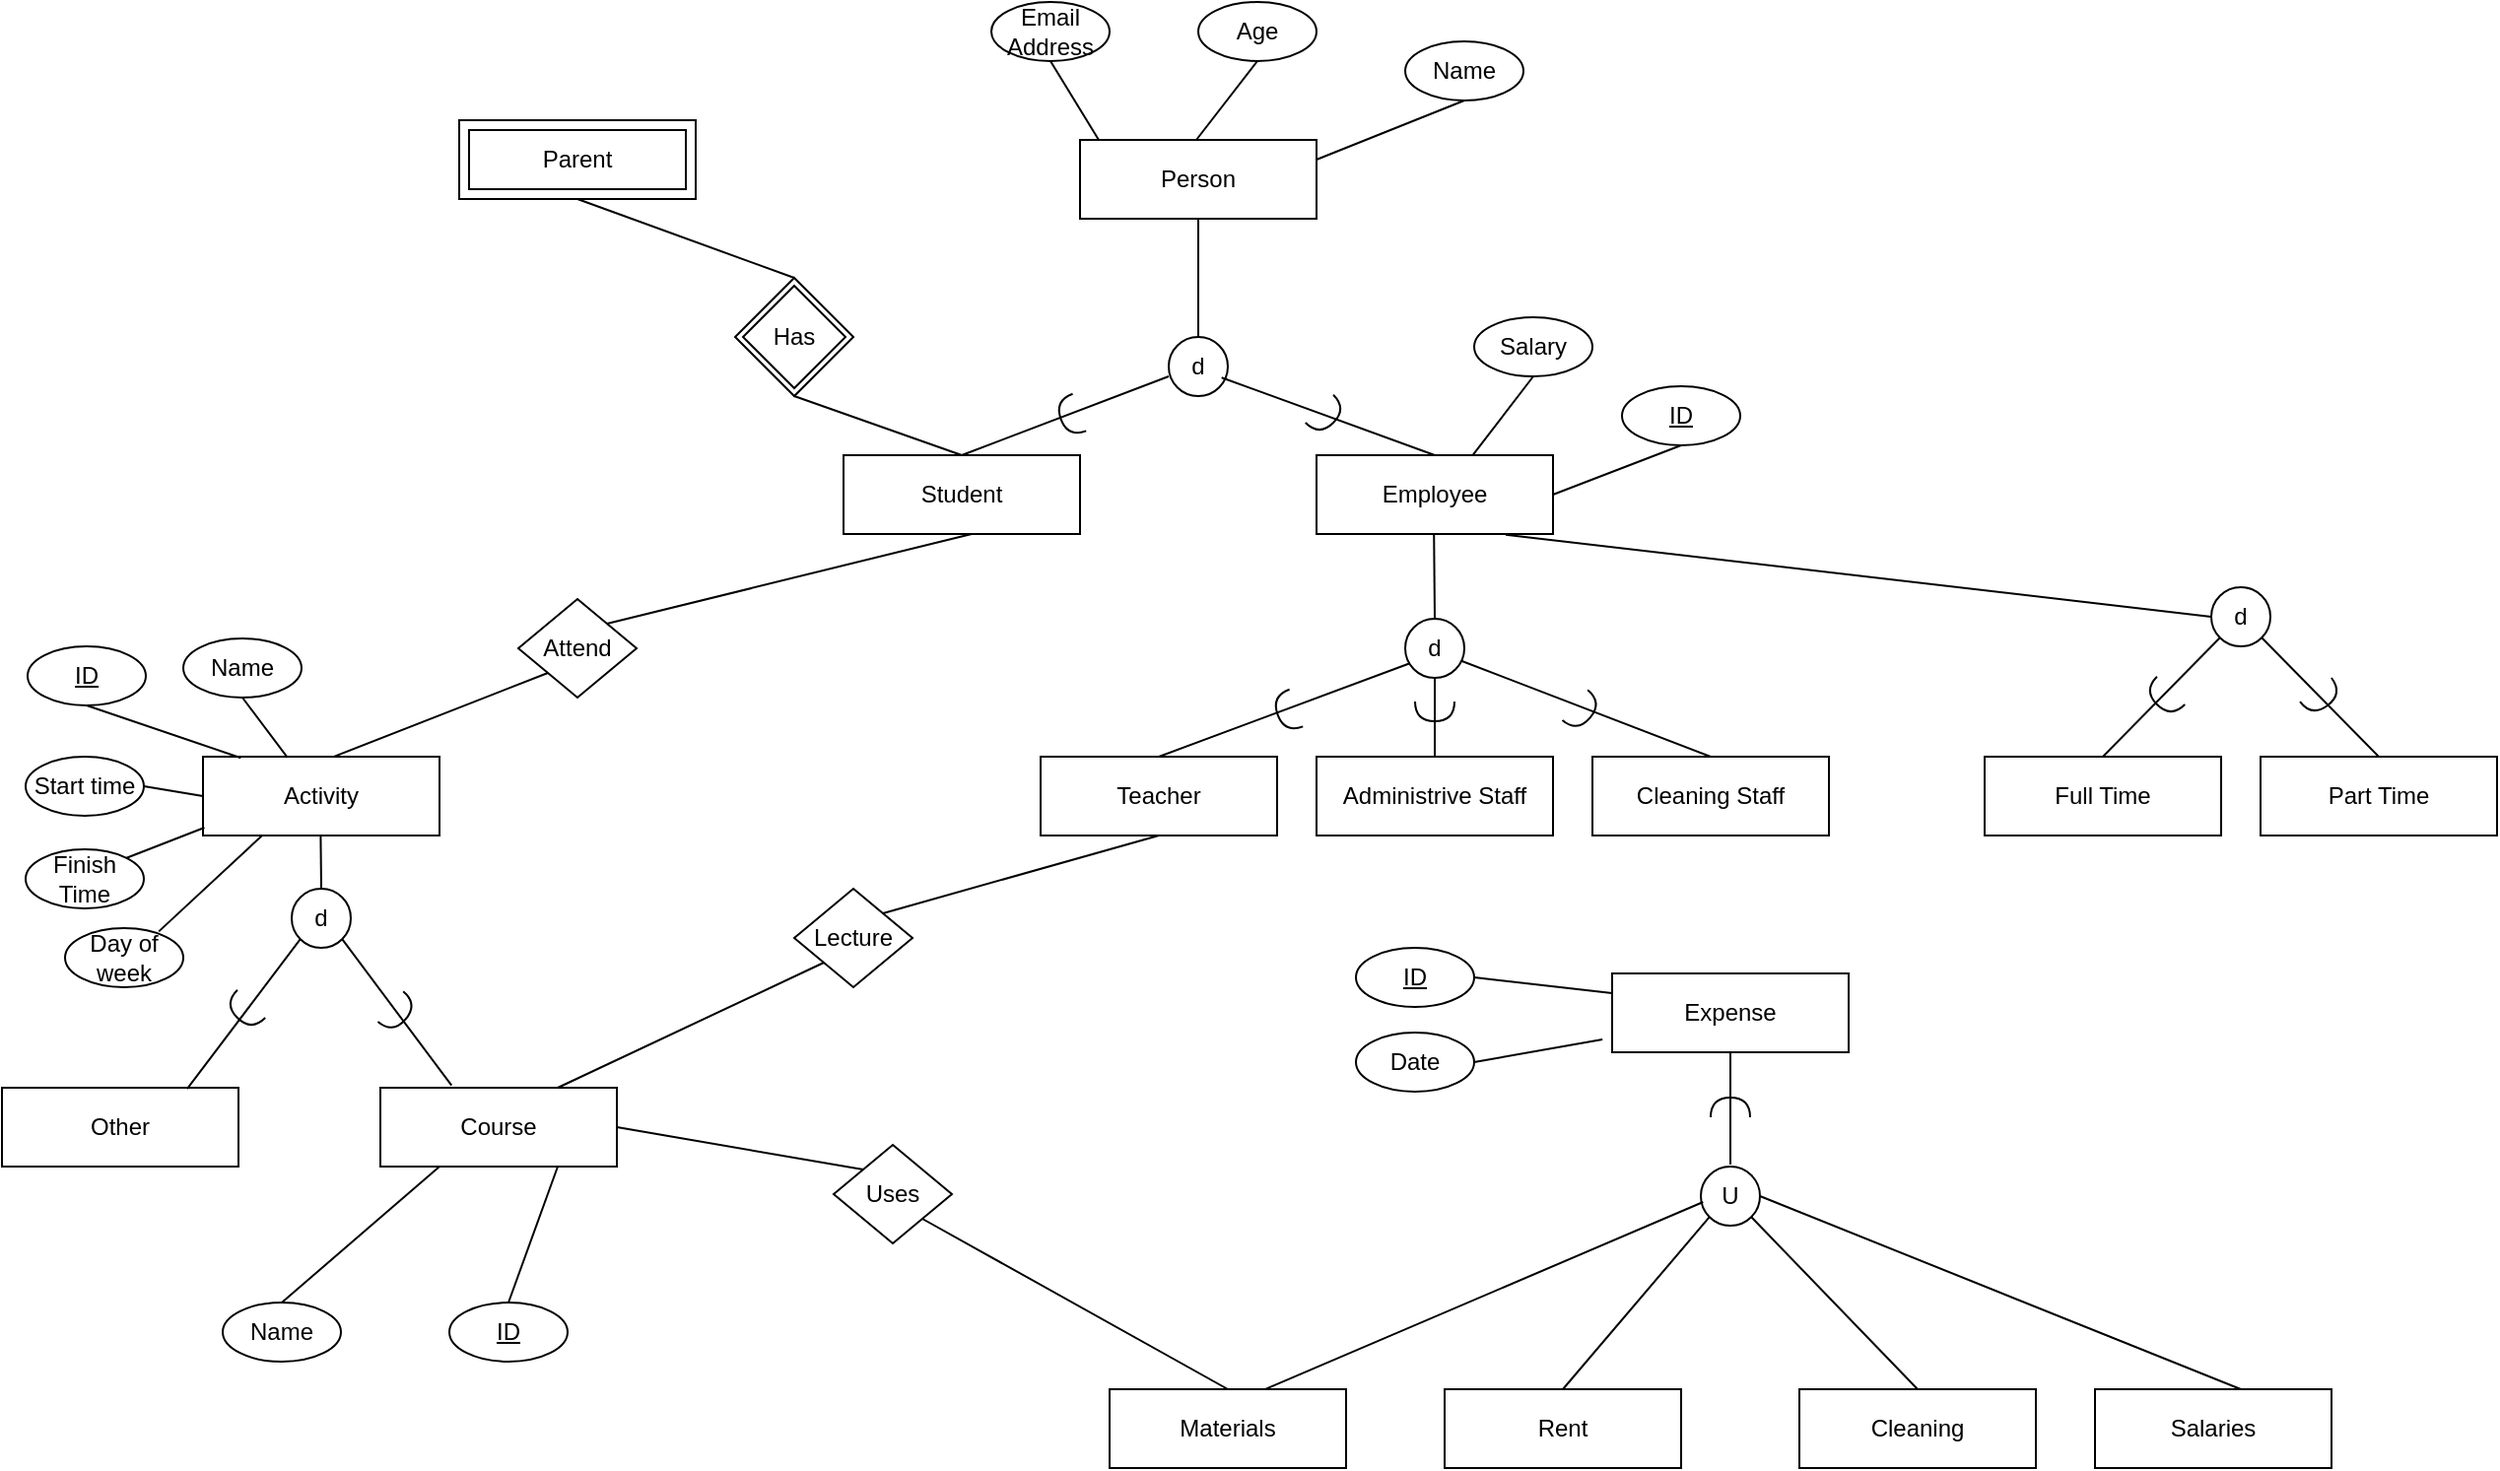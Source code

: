 <mxfile version="22.0.8" type="device">
  <diagram name="Page-1" id="e7e014a7-5840-1c2e-5031-d8a46d1fe8dd">
    <mxGraphModel dx="1512" dy="823" grid="1" gridSize="10" guides="1" tooltips="1" connect="1" arrows="1" fold="1" page="1" pageScale="1" pageWidth="1169" pageHeight="826" background="none" math="0" shadow="0">
      <root>
        <mxCell id="0" />
        <mxCell id="1" parent="0" />
        <mxCell id="-MFiiSWxwE50mNGu5jro-47" value="Person" style="rounded=0;whiteSpace=wrap;html=1;" vertex="1" parent="1">
          <mxGeometry x="565" y="80" width="120" height="40" as="geometry" />
        </mxCell>
        <mxCell id="-MFiiSWxwE50mNGu5jro-48" value="d" style="ellipse;whiteSpace=wrap;html=1;aspect=fixed;" vertex="1" parent="1">
          <mxGeometry x="610" y="180" width="30" height="30" as="geometry" />
        </mxCell>
        <mxCell id="-MFiiSWxwE50mNGu5jro-49" value="" style="endArrow=none;html=1;rounded=0;entryX=0.5;entryY=1;entryDx=0;entryDy=0;exitX=0.5;exitY=0;exitDx=0;exitDy=0;" edge="1" parent="1" source="-MFiiSWxwE50mNGu5jro-48" target="-MFiiSWxwE50mNGu5jro-47">
          <mxGeometry width="50" height="50" relative="1" as="geometry">
            <mxPoint x="625" y="190" as="sourcePoint" />
            <mxPoint x="624.76" y="140" as="targetPoint" />
            <Array as="points" />
          </mxGeometry>
        </mxCell>
        <mxCell id="-MFiiSWxwE50mNGu5jro-50" value="Student" style="rounded=0;whiteSpace=wrap;html=1;" vertex="1" parent="1">
          <mxGeometry x="445" y="240" width="120" height="40" as="geometry" />
        </mxCell>
        <mxCell id="-MFiiSWxwE50mNGu5jro-51" value="" style="shape=requiredInterface;html=1;verticalLabelPosition=bottom;sketch=0;rotation=-200;" vertex="1" parent="1">
          <mxGeometry x="555" y="210" width="10" height="20" as="geometry" />
        </mxCell>
        <mxCell id="-MFiiSWxwE50mNGu5jro-52" value="" style="endArrow=none;html=1;rounded=0;entryX=0.007;entryY=0.7;entryDx=0;entryDy=0;exitX=0.5;exitY=0;exitDx=0;exitDy=0;entryPerimeter=0;" edge="1" parent="1" source="-MFiiSWxwE50mNGu5jro-50">
          <mxGeometry width="50" height="50" relative="1" as="geometry">
            <mxPoint x="454.79" y="249" as="sourcePoint" />
            <mxPoint x="610" y="200" as="targetPoint" />
            <Array as="points" />
          </mxGeometry>
        </mxCell>
        <mxCell id="-MFiiSWxwE50mNGu5jro-53" value="" style="shape=requiredInterface;html=1;verticalLabelPosition=bottom;sketch=0;rotation=45;" vertex="1" parent="1">
          <mxGeometry x="685" y="210" width="10" height="20" as="geometry" />
        </mxCell>
        <mxCell id="-MFiiSWxwE50mNGu5jro-54" value="" style="endArrow=none;html=1;rounded=0;entryX=0.895;entryY=0.688;entryDx=0;entryDy=0;exitX=0.5;exitY=0;exitDx=0;exitDy=0;entryPerimeter=0;" edge="1" parent="1" source="-MFiiSWxwE50mNGu5jro-55" target="-MFiiSWxwE50mNGu5jro-48">
          <mxGeometry width="50" height="50" relative="1" as="geometry">
            <mxPoint x="695" y="180" as="sourcePoint" />
            <mxPoint x="850.21" y="131" as="targetPoint" />
            <Array as="points" />
          </mxGeometry>
        </mxCell>
        <mxCell id="-MFiiSWxwE50mNGu5jro-55" value="Employee" style="rounded=0;whiteSpace=wrap;html=1;" vertex="1" parent="1">
          <mxGeometry x="685" y="240" width="120" height="40" as="geometry" />
        </mxCell>
        <mxCell id="-MFiiSWxwE50mNGu5jro-56" value="Salary" style="ellipse;whiteSpace=wrap;html=1;" vertex="1" parent="1">
          <mxGeometry x="765" y="170" width="60" height="30" as="geometry" />
        </mxCell>
        <mxCell id="-MFiiSWxwE50mNGu5jro-57" value="" style="endArrow=none;html=1;rounded=0;entryX=0.5;entryY=1;entryDx=0;entryDy=0;exitX=0.661;exitY=-0.001;exitDx=0;exitDy=0;exitPerimeter=0;" edge="1" parent="1" source="-MFiiSWxwE50mNGu5jro-55" target="-MFiiSWxwE50mNGu5jro-56">
          <mxGeometry width="50" height="50" relative="1" as="geometry">
            <mxPoint x="895" y="270" as="sourcePoint" />
            <mxPoint x="945" y="220" as="targetPoint" />
          </mxGeometry>
        </mxCell>
        <mxCell id="-MFiiSWxwE50mNGu5jro-58" value="Parent" style="shape=ext;margin=3;double=1;whiteSpace=wrap;html=1;align=center;" vertex="1" parent="1">
          <mxGeometry x="250" y="70" width="120" height="40" as="geometry" />
        </mxCell>
        <mxCell id="-MFiiSWxwE50mNGu5jro-60" value="Has" style="shape=rhombus;double=1;perimeter=rhombusPerimeter;whiteSpace=wrap;html=1;align=center;" vertex="1" parent="1">
          <mxGeometry x="390" y="150" width="60" height="60" as="geometry" />
        </mxCell>
        <mxCell id="-MFiiSWxwE50mNGu5jro-61" value="Attend" style="shape=rhombus;html=1;dashed=0;whiteSpace=wrap;perimeter=rhombusPerimeter;" vertex="1" parent="1">
          <mxGeometry x="280" y="313" width="60" height="50" as="geometry" />
        </mxCell>
        <mxCell id="-MFiiSWxwE50mNGu5jro-62" value="" style="endArrow=none;html=1;rounded=0;entryX=0.5;entryY=1;entryDx=0;entryDy=0;exitX=0.5;exitY=0;exitDx=0;exitDy=0;" edge="1" parent="1" source="-MFiiSWxwE50mNGu5jro-50" target="-MFiiSWxwE50mNGu5jro-60">
          <mxGeometry width="50" height="50" relative="1" as="geometry">
            <mxPoint x="330" y="280" as="sourcePoint" />
            <mxPoint x="380" y="230" as="targetPoint" />
          </mxGeometry>
        </mxCell>
        <mxCell id="-MFiiSWxwE50mNGu5jro-63" value="" style="endArrow=none;html=1;rounded=0;entryX=0.5;entryY=1;entryDx=0;entryDy=0;exitX=0.5;exitY=0;exitDx=0;exitDy=0;" edge="1" parent="1" source="-MFiiSWxwE50mNGu5jro-60" target="-MFiiSWxwE50mNGu5jro-58">
          <mxGeometry width="50" height="50" relative="1" as="geometry">
            <mxPoint x="485" y="160" as="sourcePoint" />
            <mxPoint x="400" y="130" as="targetPoint" />
          </mxGeometry>
        </mxCell>
        <mxCell id="-MFiiSWxwE50mNGu5jro-67" value="Teacher" style="rounded=0;whiteSpace=wrap;html=1;" vertex="1" parent="1">
          <mxGeometry x="545" y="393" width="120" height="40" as="geometry" />
        </mxCell>
        <mxCell id="-MFiiSWxwE50mNGu5jro-68" value="Administrive Staff" style="rounded=0;whiteSpace=wrap;html=1;" vertex="1" parent="1">
          <mxGeometry x="685" y="393" width="120" height="40" as="geometry" />
        </mxCell>
        <mxCell id="-MFiiSWxwE50mNGu5jro-69" value="Cleaning Staff" style="rounded=0;whiteSpace=wrap;html=1;" vertex="1" parent="1">
          <mxGeometry x="825" y="393" width="120" height="40" as="geometry" />
        </mxCell>
        <mxCell id="-MFiiSWxwE50mNGu5jro-72" value="&lt;u&gt;ID&lt;/u&gt;" style="ellipse;whiteSpace=wrap;html=1;" vertex="1" parent="1">
          <mxGeometry x="840" y="205" width="60" height="30" as="geometry" />
        </mxCell>
        <mxCell id="-MFiiSWxwE50mNGu5jro-73" value="" style="endArrow=none;html=1;rounded=0;entryX=0.5;entryY=1;entryDx=0;entryDy=0;exitX=1;exitY=0.5;exitDx=0;exitDy=0;" edge="1" parent="1" source="-MFiiSWxwE50mNGu5jro-55" target="-MFiiSWxwE50mNGu5jro-72">
          <mxGeometry width="50" height="50" relative="1" as="geometry">
            <mxPoint x="774" y="250" as="sourcePoint" />
            <mxPoint x="805" y="210" as="targetPoint" />
          </mxGeometry>
        </mxCell>
        <mxCell id="-MFiiSWxwE50mNGu5jro-74" value="d" style="ellipse;whiteSpace=wrap;html=1;aspect=fixed;" vertex="1" parent="1">
          <mxGeometry x="730" y="323" width="30" height="30" as="geometry" />
        </mxCell>
        <mxCell id="-MFiiSWxwE50mNGu5jro-75" value="" style="endArrow=none;html=1;rounded=0;entryX=0.5;entryY=1;entryDx=0;entryDy=0;exitX=0.5;exitY=0;exitDx=0;exitDy=0;" edge="1" parent="1" source="-MFiiSWxwE50mNGu5jro-74">
          <mxGeometry width="50" height="50" relative="1" as="geometry">
            <mxPoint x="744.6" y="340" as="sourcePoint" />
            <mxPoint x="744.6" y="280" as="targetPoint" />
            <Array as="points" />
          </mxGeometry>
        </mxCell>
        <mxCell id="-MFiiSWxwE50mNGu5jro-76" value="" style="endArrow=none;html=1;rounded=0;entryX=0.5;entryY=0;entryDx=0;entryDy=0;exitX=0.067;exitY=0.759;exitDx=0;exitDy=0;exitPerimeter=0;" edge="1" parent="1" source="-MFiiSWxwE50mNGu5jro-74" target="-MFiiSWxwE50mNGu5jro-67">
          <mxGeometry width="50" height="50" relative="1" as="geometry">
            <mxPoint x="755" y="333" as="sourcePoint" />
            <mxPoint x="754.6" y="290" as="targetPoint" />
            <Array as="points" />
          </mxGeometry>
        </mxCell>
        <mxCell id="-MFiiSWxwE50mNGu5jro-77" value="" style="endArrow=none;html=1;rounded=0;entryX=0.5;entryY=1;entryDx=0;entryDy=0;exitX=0.5;exitY=0;exitDx=0;exitDy=0;" edge="1" parent="1" source="-MFiiSWxwE50mNGu5jro-68" target="-MFiiSWxwE50mNGu5jro-74">
          <mxGeometry width="50" height="50" relative="1" as="geometry">
            <mxPoint x="765" y="343" as="sourcePoint" />
            <mxPoint x="764.6" y="300" as="targetPoint" />
            <Array as="points" />
          </mxGeometry>
        </mxCell>
        <mxCell id="-MFiiSWxwE50mNGu5jro-78" value="" style="endArrow=none;html=1;rounded=0;entryX=0.95;entryY=0.712;entryDx=0;entryDy=0;exitX=0.5;exitY=0;exitDx=0;exitDy=0;entryPerimeter=0;" edge="1" parent="1" source="-MFiiSWxwE50mNGu5jro-69" target="-MFiiSWxwE50mNGu5jro-74">
          <mxGeometry width="50" height="50" relative="1" as="geometry">
            <mxPoint x="742" y="356" as="sourcePoint" />
            <mxPoint x="615" y="403" as="targetPoint" />
            <Array as="points" />
          </mxGeometry>
        </mxCell>
        <mxCell id="-MFiiSWxwE50mNGu5jro-79" value="" style="endArrow=none;html=1;rounded=0;entryX=0.8;entryY=1.008;entryDx=0;entryDy=0;entryPerimeter=0;exitX=0;exitY=0.5;exitDx=0;exitDy=0;" edge="1" parent="1" source="-MFiiSWxwE50mNGu5jro-82" target="-MFiiSWxwE50mNGu5jro-55">
          <mxGeometry width="50" height="50" relative="1" as="geometry">
            <mxPoint x="1030" y="320" as="sourcePoint" />
            <mxPoint x="754.6" y="290" as="targetPoint" />
            <Array as="points" />
          </mxGeometry>
        </mxCell>
        <mxCell id="-MFiiSWxwE50mNGu5jro-82" value="d" style="ellipse;whiteSpace=wrap;html=1;aspect=fixed;" vertex="1" parent="1">
          <mxGeometry x="1139" y="307" width="30" height="30" as="geometry" />
        </mxCell>
        <mxCell id="-MFiiSWxwE50mNGu5jro-83" value="Full Time" style="rounded=0;whiteSpace=wrap;html=1;" vertex="1" parent="1">
          <mxGeometry x="1024" y="393" width="120" height="40" as="geometry" />
        </mxCell>
        <mxCell id="-MFiiSWxwE50mNGu5jro-84" value="Part Time" style="rounded=0;whiteSpace=wrap;html=1;" vertex="1" parent="1">
          <mxGeometry x="1164" y="393" width="120" height="40" as="geometry" />
        </mxCell>
        <mxCell id="-MFiiSWxwE50mNGu5jro-85" value="" style="endArrow=none;html=1;rounded=0;entryX=0.5;entryY=0;entryDx=0;entryDy=0;exitX=0;exitY=1;exitDx=0;exitDy=0;" edge="1" parent="1" source="-MFiiSWxwE50mNGu5jro-82" target="-MFiiSWxwE50mNGu5jro-83">
          <mxGeometry width="50" height="50" relative="1" as="geometry">
            <mxPoint x="1139" y="337" as="sourcePoint" />
            <mxPoint x="1012" y="384" as="targetPoint" />
            <Array as="points" />
          </mxGeometry>
        </mxCell>
        <mxCell id="-MFiiSWxwE50mNGu5jro-86" value="" style="endArrow=none;html=1;rounded=0;entryX=1;entryY=1;entryDx=0;entryDy=0;exitX=0.5;exitY=0;exitDx=0;exitDy=0;" edge="1" parent="1" source="-MFiiSWxwE50mNGu5jro-84" target="-MFiiSWxwE50mNGu5jro-82">
          <mxGeometry width="50" height="50" relative="1" as="geometry">
            <mxPoint x="1153" y="343" as="sourcePoint" />
            <mxPoint x="1094" y="403" as="targetPoint" />
            <Array as="points" />
          </mxGeometry>
        </mxCell>
        <mxCell id="-MFiiSWxwE50mNGu5jro-87" value="" style="shape=requiredInterface;html=1;verticalLabelPosition=bottom;sketch=0;rotation=-200;" vertex="1" parent="1">
          <mxGeometry x="665" y="360" width="10" height="20" as="geometry" />
        </mxCell>
        <mxCell id="-MFiiSWxwE50mNGu5jro-88" value="" style="shape=requiredInterface;html=1;verticalLabelPosition=bottom;sketch=0;rotation=90;" vertex="1" parent="1">
          <mxGeometry x="740" y="360" width="10" height="20" as="geometry" />
        </mxCell>
        <mxCell id="-MFiiSWxwE50mNGu5jro-89" value="" style="shape=requiredInterface;html=1;verticalLabelPosition=bottom;sketch=0;rotation=40;" vertex="1" parent="1">
          <mxGeometry x="815" y="360" width="10" height="20" as="geometry" />
        </mxCell>
        <mxCell id="-MFiiSWxwE50mNGu5jro-92" value="" style="shape=requiredInterface;html=1;verticalLabelPosition=bottom;sketch=0;rotation=135;" vertex="1" parent="1">
          <mxGeometry x="1110" y="353" width="10" height="20" as="geometry" />
        </mxCell>
        <mxCell id="-MFiiSWxwE50mNGu5jro-93" value="" style="shape=requiredInterface;html=1;verticalLabelPosition=bottom;sketch=0;rotation=53;" vertex="1" parent="1">
          <mxGeometry x="1190" y="353" width="10" height="20" as="geometry" />
        </mxCell>
        <mxCell id="-MFiiSWxwE50mNGu5jro-97" value="Course" style="rounded=0;whiteSpace=wrap;html=1;" vertex="1" parent="1">
          <mxGeometry x="210" y="561" width="120" height="40" as="geometry" />
        </mxCell>
        <mxCell id="-MFiiSWxwE50mNGu5jro-99" value="Lecture" style="shape=rhombus;html=1;dashed=0;whiteSpace=wrap;perimeter=rhombusPerimeter;" vertex="1" parent="1">
          <mxGeometry x="420" y="460" width="60" height="50" as="geometry" />
        </mxCell>
        <mxCell id="-MFiiSWxwE50mNGu5jro-100" value="" style="endArrow=none;html=1;rounded=0;exitX=1;exitY=0;exitDx=0;exitDy=0;" edge="1" parent="1" source="-MFiiSWxwE50mNGu5jro-61">
          <mxGeometry width="50" height="50" relative="1" as="geometry">
            <mxPoint x="460" y="330" as="sourcePoint" />
            <mxPoint x="510" y="280" as="targetPoint" />
          </mxGeometry>
        </mxCell>
        <mxCell id="-MFiiSWxwE50mNGu5jro-101" value="" style="endArrow=none;html=1;rounded=0;exitX=0.541;exitY=0.014;exitDx=0;exitDy=0;entryX=0;entryY=1;entryDx=0;entryDy=0;exitPerimeter=0;" edge="1" parent="1" source="-MFiiSWxwE50mNGu5jro-105" target="-MFiiSWxwE50mNGu5jro-61">
          <mxGeometry width="50" height="50" relative="1" as="geometry">
            <mxPoint x="310" y="485" as="sourcePoint" />
            <mxPoint x="405" y="392" as="targetPoint" />
          </mxGeometry>
        </mxCell>
        <mxCell id="-MFiiSWxwE50mNGu5jro-102" value="" style="endArrow=none;html=1;rounded=0;exitX=1;exitY=0;exitDx=0;exitDy=0;" edge="1" parent="1" source="-MFiiSWxwE50mNGu5jro-99">
          <mxGeometry width="50" height="50" relative="1" as="geometry">
            <mxPoint x="510" y="526" as="sourcePoint" />
            <mxPoint x="605" y="433" as="targetPoint" />
          </mxGeometry>
        </mxCell>
        <mxCell id="-MFiiSWxwE50mNGu5jro-104" value="" style="endArrow=none;html=1;rounded=0;exitX=0.75;exitY=0;exitDx=0;exitDy=0;entryX=0;entryY=1;entryDx=0;entryDy=0;" edge="1" parent="1" source="-MFiiSWxwE50mNGu5jro-97" target="-MFiiSWxwE50mNGu5jro-99">
          <mxGeometry width="50" height="50" relative="1" as="geometry">
            <mxPoint x="330" y="540" as="sourcePoint" />
            <mxPoint x="470" y="500" as="targetPoint" />
          </mxGeometry>
        </mxCell>
        <mxCell id="-MFiiSWxwE50mNGu5jro-105" value="Activity" style="rounded=0;whiteSpace=wrap;html=1;" vertex="1" parent="1">
          <mxGeometry x="120" y="393" width="120" height="40" as="geometry" />
        </mxCell>
        <mxCell id="-MFiiSWxwE50mNGu5jro-106" value="Other" style="rounded=0;whiteSpace=wrap;html=1;" vertex="1" parent="1">
          <mxGeometry x="18" y="561" width="120" height="40" as="geometry" />
        </mxCell>
        <mxCell id="-MFiiSWxwE50mNGu5jro-107" value="d" style="ellipse;whiteSpace=wrap;html=1;aspect=fixed;" vertex="1" parent="1">
          <mxGeometry x="165" y="460" width="30" height="30" as="geometry" />
        </mxCell>
        <mxCell id="-MFiiSWxwE50mNGu5jro-108" value="" style="endArrow=none;html=1;rounded=0;entryX=0.5;entryY=1;entryDx=0;entryDy=0;" edge="1" parent="1">
          <mxGeometry width="50" height="50" relative="1" as="geometry">
            <mxPoint x="180" y="460" as="sourcePoint" />
            <mxPoint x="179.7" y="433" as="targetPoint" />
            <Array as="points" />
          </mxGeometry>
        </mxCell>
        <mxCell id="-MFiiSWxwE50mNGu5jro-109" value="" style="endArrow=none;html=1;rounded=0;entryX=0.783;entryY=0.015;entryDx=0;entryDy=0;exitX=0;exitY=1;exitDx=0;exitDy=0;entryPerimeter=0;" edge="1" parent="1" source="-MFiiSWxwE50mNGu5jro-107" target="-MFiiSWxwE50mNGu5jro-106">
          <mxGeometry width="50" height="50" relative="1" as="geometry">
            <mxPoint x="165" y="473" as="sourcePoint" />
            <mxPoint x="38" y="520" as="targetPoint" />
            <Array as="points" />
          </mxGeometry>
        </mxCell>
        <mxCell id="-MFiiSWxwE50mNGu5jro-110" value="" style="shape=requiredInterface;html=1;verticalLabelPosition=bottom;sketch=0;rotation=135;" vertex="1" parent="1">
          <mxGeometry x="136" y="512" width="10" height="20" as="geometry" />
        </mxCell>
        <mxCell id="-MFiiSWxwE50mNGu5jro-111" value="" style="endArrow=none;html=1;rounded=0;entryX=1;entryY=1;entryDx=0;entryDy=0;exitX=0.301;exitY=-0.029;exitDx=0;exitDy=0;exitPerimeter=0;" edge="1" parent="1" source="-MFiiSWxwE50mNGu5jro-97" target="-MFiiSWxwE50mNGu5jro-107">
          <mxGeometry width="50" height="50" relative="1" as="geometry">
            <mxPoint x="321" y="524.5" as="sourcePoint" />
            <mxPoint x="195" y="475.5" as="targetPoint" />
            <Array as="points" />
          </mxGeometry>
        </mxCell>
        <mxCell id="-MFiiSWxwE50mNGu5jro-112" value="" style="shape=requiredInterface;html=1;verticalLabelPosition=bottom;sketch=0;rotation=40;" vertex="1" parent="1">
          <mxGeometry x="214" y="513" width="10" height="20" as="geometry" />
        </mxCell>
        <mxCell id="-MFiiSWxwE50mNGu5jro-114" value="&lt;u&gt;ID&lt;/u&gt;" style="ellipse;whiteSpace=wrap;html=1;" vertex="1" parent="1">
          <mxGeometry x="31" y="337" width="60" height="30" as="geometry" />
        </mxCell>
        <mxCell id="-MFiiSWxwE50mNGu5jro-115" value="" style="endArrow=none;html=1;rounded=0;entryX=0.5;entryY=1;entryDx=0;entryDy=0;exitX=0.16;exitY=0.015;exitDx=0;exitDy=0;exitPerimeter=0;" edge="1" parent="1" target="-MFiiSWxwE50mNGu5jro-114" source="-MFiiSWxwE50mNGu5jro-105">
          <mxGeometry width="50" height="50" relative="1" as="geometry">
            <mxPoint x="30" y="407" as="sourcePoint" />
            <mxPoint x="211" y="387" as="targetPoint" />
          </mxGeometry>
        </mxCell>
        <mxCell id="-MFiiSWxwE50mNGu5jro-116" value="Name" style="ellipse;whiteSpace=wrap;html=1;" vertex="1" parent="1">
          <mxGeometry x="110" y="333" width="60" height="30" as="geometry" />
        </mxCell>
        <mxCell id="-MFiiSWxwE50mNGu5jro-117" value="" style="endArrow=none;html=1;rounded=0;entryX=0.5;entryY=1;entryDx=0;entryDy=0;exitX=0.357;exitY=0.01;exitDx=0;exitDy=0;exitPerimeter=0;" edge="1" parent="1" source="-MFiiSWxwE50mNGu5jro-105" target="-MFiiSWxwE50mNGu5jro-116">
          <mxGeometry width="50" height="50" relative="1" as="geometry">
            <mxPoint x="149" y="402" as="sourcePoint" />
            <mxPoint x="71" y="377" as="targetPoint" />
          </mxGeometry>
        </mxCell>
        <mxCell id="-MFiiSWxwE50mNGu5jro-118" value="Start time" style="ellipse;whiteSpace=wrap;html=1;" vertex="1" parent="1">
          <mxGeometry x="30" y="393" width="60" height="30" as="geometry" />
        </mxCell>
        <mxCell id="-MFiiSWxwE50mNGu5jro-119" value="" style="endArrow=none;html=1;rounded=0;entryX=1;entryY=0.5;entryDx=0;entryDy=0;exitX=0;exitY=0.5;exitDx=0;exitDy=0;" edge="1" parent="1" source="-MFiiSWxwE50mNGu5jro-105" target="-MFiiSWxwE50mNGu5jro-118">
          <mxGeometry width="50" height="50" relative="1" as="geometry">
            <mxPoint x="149" y="404" as="sourcePoint" />
            <mxPoint x="71" y="377" as="targetPoint" />
          </mxGeometry>
        </mxCell>
        <mxCell id="-MFiiSWxwE50mNGu5jro-120" value="Finish Time" style="ellipse;whiteSpace=wrap;html=1;" vertex="1" parent="1">
          <mxGeometry x="30" y="440" width="60" height="30" as="geometry" />
        </mxCell>
        <mxCell id="-MFiiSWxwE50mNGu5jro-121" value="" style="endArrow=none;html=1;rounded=0;entryX=1;entryY=0;entryDx=0;entryDy=0;exitX=0.006;exitY=0.9;exitDx=0;exitDy=0;exitPerimeter=0;" edge="1" parent="1" source="-MFiiSWxwE50mNGu5jro-105" target="-MFiiSWxwE50mNGu5jro-120">
          <mxGeometry width="50" height="50" relative="1" as="geometry">
            <mxPoint x="130" y="423" as="sourcePoint" />
            <mxPoint x="100" y="418" as="targetPoint" />
          </mxGeometry>
        </mxCell>
        <mxCell id="-MFiiSWxwE50mNGu5jro-124" value="Day of week" style="ellipse;whiteSpace=wrap;html=1;" vertex="1" parent="1">
          <mxGeometry x="50" y="480" width="60" height="30" as="geometry" />
        </mxCell>
        <mxCell id="-MFiiSWxwE50mNGu5jro-125" value="" style="endArrow=none;html=1;rounded=0;entryX=0.793;entryY=0.056;entryDx=0;entryDy=0;exitX=0.25;exitY=1;exitDx=0;exitDy=0;entryPerimeter=0;" edge="1" parent="1" source="-MFiiSWxwE50mNGu5jro-105" target="-MFiiSWxwE50mNGu5jro-124">
          <mxGeometry width="50" height="50" relative="1" as="geometry">
            <mxPoint x="131" y="439" as="sourcePoint" />
            <mxPoint x="91" y="455" as="targetPoint" />
          </mxGeometry>
        </mxCell>
        <mxCell id="-MFiiSWxwE50mNGu5jro-126" value="Age" style="ellipse;whiteSpace=wrap;html=1;" vertex="1" parent="1">
          <mxGeometry x="625" y="10" width="60" height="30" as="geometry" />
        </mxCell>
        <mxCell id="-MFiiSWxwE50mNGu5jro-127" value="" style="endArrow=none;html=1;rounded=0;entryX=0.5;entryY=1;entryDx=0;entryDy=0;exitX=0.661;exitY=-0.001;exitDx=0;exitDy=0;exitPerimeter=0;" edge="1" parent="1" target="-MFiiSWxwE50mNGu5jro-126">
          <mxGeometry width="50" height="50" relative="1" as="geometry">
            <mxPoint x="624" y="80" as="sourcePoint" />
            <mxPoint x="805" y="60" as="targetPoint" />
          </mxGeometry>
        </mxCell>
        <mxCell id="-MFiiSWxwE50mNGu5jro-128" value="Email Address" style="ellipse;whiteSpace=wrap;html=1;" vertex="1" parent="1">
          <mxGeometry x="520" y="10" width="60" height="30" as="geometry" />
        </mxCell>
        <mxCell id="-MFiiSWxwE50mNGu5jro-129" value="" style="endArrow=none;html=1;rounded=0;entryX=0.5;entryY=1;entryDx=0;entryDy=0;exitX=0.661;exitY=-0.001;exitDx=0;exitDy=0;exitPerimeter=0;" edge="1" parent="1" target="-MFiiSWxwE50mNGu5jro-128">
          <mxGeometry width="50" height="50" relative="1" as="geometry">
            <mxPoint x="574.5" y="80" as="sourcePoint" />
            <mxPoint x="755.5" y="60" as="targetPoint" />
          </mxGeometry>
        </mxCell>
        <mxCell id="-MFiiSWxwE50mNGu5jro-130" value="Name" style="ellipse;whiteSpace=wrap;html=1;" vertex="1" parent="1">
          <mxGeometry x="130" y="670" width="60" height="30" as="geometry" />
        </mxCell>
        <mxCell id="-MFiiSWxwE50mNGu5jro-131" value="" style="endArrow=none;html=1;rounded=0;exitX=0.25;exitY=1;exitDx=0;exitDy=0;entryX=0.5;entryY=0;entryDx=0;entryDy=0;" edge="1" parent="1" source="-MFiiSWxwE50mNGu5jro-97" target="-MFiiSWxwE50mNGu5jro-130">
          <mxGeometry width="50" height="50" relative="1" as="geometry">
            <mxPoint x="130" y="423" as="sourcePoint" />
            <mxPoint x="190" y="660" as="targetPoint" />
          </mxGeometry>
        </mxCell>
        <mxCell id="-MFiiSWxwE50mNGu5jro-134" value="&lt;u&gt;ID&lt;/u&gt;" style="ellipse;whiteSpace=wrap;html=1;" vertex="1" parent="1">
          <mxGeometry x="245" y="670" width="60" height="30" as="geometry" />
        </mxCell>
        <mxCell id="-MFiiSWxwE50mNGu5jro-135" value="" style="endArrow=none;html=1;rounded=0;entryX=0.5;entryY=0;entryDx=0;entryDy=0;exitX=0.75;exitY=1;exitDx=0;exitDy=0;" edge="1" parent="1" target="-MFiiSWxwE50mNGu5jro-134" source="-MFiiSWxwE50mNGu5jro-97">
          <mxGeometry width="50" height="50" relative="1" as="geometry">
            <mxPoint x="474" y="713.5" as="sourcePoint" />
            <mxPoint x="546" y="706.5" as="targetPoint" />
          </mxGeometry>
        </mxCell>
        <mxCell id="-MFiiSWxwE50mNGu5jro-136" value="Materials" style="rounded=0;whiteSpace=wrap;html=1;" vertex="1" parent="1">
          <mxGeometry x="580" y="714" width="120" height="40" as="geometry" />
        </mxCell>
        <mxCell id="-MFiiSWxwE50mNGu5jro-137" value="Uses" style="shape=rhombus;html=1;dashed=0;whiteSpace=wrap;perimeter=rhombusPerimeter;" vertex="1" parent="1">
          <mxGeometry x="440" y="590" width="60" height="50" as="geometry" />
        </mxCell>
        <mxCell id="-MFiiSWxwE50mNGu5jro-138" value="" style="endArrow=none;html=1;rounded=0;exitX=1;exitY=1;exitDx=0;exitDy=0;entryX=0.5;entryY=0;entryDx=0;entryDy=0;" edge="1" parent="1" source="-MFiiSWxwE50mNGu5jro-137" target="-MFiiSWxwE50mNGu5jro-136">
          <mxGeometry width="50" height="50" relative="1" as="geometry">
            <mxPoint x="590" y="643" as="sourcePoint" />
            <mxPoint x="685" y="550" as="targetPoint" />
          </mxGeometry>
        </mxCell>
        <mxCell id="-MFiiSWxwE50mNGu5jro-139" value="" style="endArrow=none;html=1;rounded=0;exitX=1;exitY=0.5;exitDx=0;exitDy=0;entryX=0;entryY=0;entryDx=0;entryDy=0;" edge="1" parent="1" target="-MFiiSWxwE50mNGu5jro-137" source="-MFiiSWxwE50mNGu5jro-97">
          <mxGeometry width="50" height="50" relative="1" as="geometry">
            <mxPoint x="380" y="678" as="sourcePoint" />
            <mxPoint x="470" y="610" as="targetPoint" />
          </mxGeometry>
        </mxCell>
        <mxCell id="-MFiiSWxwE50mNGu5jro-140" value="Expense" style="rounded=0;whiteSpace=wrap;html=1;" vertex="1" parent="1">
          <mxGeometry x="835" y="503" width="120" height="40" as="geometry" />
        </mxCell>
        <mxCell id="-MFiiSWxwE50mNGu5jro-141" value="Name" style="ellipse;whiteSpace=wrap;html=1;" vertex="1" parent="1">
          <mxGeometry x="730" y="30" width="60" height="30" as="geometry" />
        </mxCell>
        <mxCell id="-MFiiSWxwE50mNGu5jro-142" value="" style="endArrow=none;html=1;rounded=0;entryX=0.5;entryY=1;entryDx=0;entryDy=0;exitX=1;exitY=0.25;exitDx=0;exitDy=0;" edge="1" parent="1" source="-MFiiSWxwE50mNGu5jro-47" target="-MFiiSWxwE50mNGu5jro-141">
          <mxGeometry width="50" height="50" relative="1" as="geometry">
            <mxPoint x="634" y="90" as="sourcePoint" />
            <mxPoint x="665" y="50" as="targetPoint" />
          </mxGeometry>
        </mxCell>
        <mxCell id="-MFiiSWxwE50mNGu5jro-143" value="Rent" style="rounded=0;whiteSpace=wrap;html=1;" vertex="1" parent="1">
          <mxGeometry x="750" y="714" width="120" height="40" as="geometry" />
        </mxCell>
        <mxCell id="-MFiiSWxwE50mNGu5jro-144" value="Cleaning" style="rounded=0;whiteSpace=wrap;html=1;" vertex="1" parent="1">
          <mxGeometry x="930" y="714" width="120" height="40" as="geometry" />
        </mxCell>
        <mxCell id="-MFiiSWxwE50mNGu5jro-145" value="U" style="ellipse;whiteSpace=wrap;html=1;aspect=fixed;" vertex="1" parent="1">
          <mxGeometry x="880" y="601" width="30" height="30" as="geometry" />
        </mxCell>
        <mxCell id="-MFiiSWxwE50mNGu5jro-147" value="" style="endArrow=none;html=1;rounded=0;entryX=0;entryY=1;entryDx=0;entryDy=0;exitX=0.5;exitY=0;exitDx=0;exitDy=0;" edge="1" parent="1" source="-MFiiSWxwE50mNGu5jro-143" target="-MFiiSWxwE50mNGu5jro-145">
          <mxGeometry width="50" height="50" relative="1" as="geometry">
            <mxPoint x="810" y="710" as="sourcePoint" />
            <mxPoint x="865" y="640" as="targetPoint" />
          </mxGeometry>
        </mxCell>
        <mxCell id="-MFiiSWxwE50mNGu5jro-148" value="" style="endArrow=none;html=1;rounded=0;entryX=0.5;entryY=0;entryDx=0;entryDy=0;exitX=1;exitY=1;exitDx=0;exitDy=0;" edge="1" parent="1" source="-MFiiSWxwE50mNGu5jro-145" target="-MFiiSWxwE50mNGu5jro-144">
          <mxGeometry width="50" height="50" relative="1" as="geometry">
            <mxPoint x="960" y="639" as="sourcePoint" />
            <mxPoint x="1040" y="590" as="targetPoint" />
          </mxGeometry>
        </mxCell>
        <mxCell id="-MFiiSWxwE50mNGu5jro-149" value="" style="endArrow=none;html=1;rounded=0;entryX=0.5;entryY=1;entryDx=0;entryDy=0;" edge="1" parent="1" target="-MFiiSWxwE50mNGu5jro-140">
          <mxGeometry width="50" height="50" relative="1" as="geometry">
            <mxPoint x="895" y="600" as="sourcePoint" />
            <mxPoint x="898" y="543" as="targetPoint" />
            <Array as="points" />
          </mxGeometry>
        </mxCell>
        <mxCell id="-MFiiSWxwE50mNGu5jro-150" value="" style="shape=requiredInterface;html=1;verticalLabelPosition=bottom;sketch=0;rotation=-90;" vertex="1" parent="1">
          <mxGeometry x="890" y="561" width="10" height="20" as="geometry" />
        </mxCell>
        <mxCell id="-MFiiSWxwE50mNGu5jro-151" value="" style="endArrow=none;html=1;rounded=0;exitX=0.659;exitY=-0.002;exitDx=0;exitDy=0;exitPerimeter=0;entryX=0.039;entryY=0.6;entryDx=0;entryDy=0;entryPerimeter=0;" edge="1" parent="1" source="-MFiiSWxwE50mNGu5jro-136" target="-MFiiSWxwE50mNGu5jro-145">
          <mxGeometry width="50" height="50" relative="1" as="geometry">
            <mxPoint x="660" y="710" as="sourcePoint" />
            <mxPoint x="880" y="610" as="targetPoint" />
          </mxGeometry>
        </mxCell>
        <mxCell id="-MFiiSWxwE50mNGu5jro-155" value="Salaries" style="rounded=0;whiteSpace=wrap;html=1;" vertex="1" parent="1">
          <mxGeometry x="1080" y="714" width="120" height="40" as="geometry" />
        </mxCell>
        <mxCell id="-MFiiSWxwE50mNGu5jro-156" value="" style="endArrow=none;html=1;rounded=0;entryX=0.5;entryY=0;entryDx=0;entryDy=0;exitX=1;exitY=0.5;exitDx=0;exitDy=0;" edge="1" parent="1" source="-MFiiSWxwE50mNGu5jro-145">
          <mxGeometry width="50" height="50" relative="1" as="geometry">
            <mxPoint x="1070" y="627" as="sourcePoint" />
            <mxPoint x="1154" y="714" as="targetPoint" />
          </mxGeometry>
        </mxCell>
        <mxCell id="-MFiiSWxwE50mNGu5jro-157" value="&lt;u&gt;ID&lt;/u&gt;" style="ellipse;whiteSpace=wrap;html=1;" vertex="1" parent="1">
          <mxGeometry x="705" y="490" width="60" height="30" as="geometry" />
        </mxCell>
        <mxCell id="-MFiiSWxwE50mNGu5jro-160" value="" style="endArrow=none;html=1;rounded=0;entryX=0;entryY=0.25;entryDx=0;entryDy=0;exitX=1;exitY=0.5;exitDx=0;exitDy=0;" edge="1" parent="1" source="-MFiiSWxwE50mNGu5jro-157" target="-MFiiSWxwE50mNGu5jro-140">
          <mxGeometry width="50" height="50" relative="1" as="geometry">
            <mxPoint x="760" y="570" as="sourcePoint" />
            <mxPoint x="810" y="520" as="targetPoint" />
          </mxGeometry>
        </mxCell>
        <mxCell id="-MFiiSWxwE50mNGu5jro-161" value="Date" style="ellipse;whiteSpace=wrap;html=1;" vertex="1" parent="1">
          <mxGeometry x="705" y="533" width="60" height="30" as="geometry" />
        </mxCell>
        <mxCell id="-MFiiSWxwE50mNGu5jro-162" value="" style="endArrow=none;html=1;rounded=0;entryX=-0.041;entryY=0.838;entryDx=0;entryDy=0;exitX=1;exitY=0.5;exitDx=0;exitDy=0;entryPerimeter=0;" edge="1" parent="1" source="-MFiiSWxwE50mNGu5jro-161" target="-MFiiSWxwE50mNGu5jro-140">
          <mxGeometry width="50" height="50" relative="1" as="geometry">
            <mxPoint x="775" y="515" as="sourcePoint" />
            <mxPoint x="845" y="523" as="targetPoint" />
          </mxGeometry>
        </mxCell>
      </root>
    </mxGraphModel>
  </diagram>
</mxfile>
